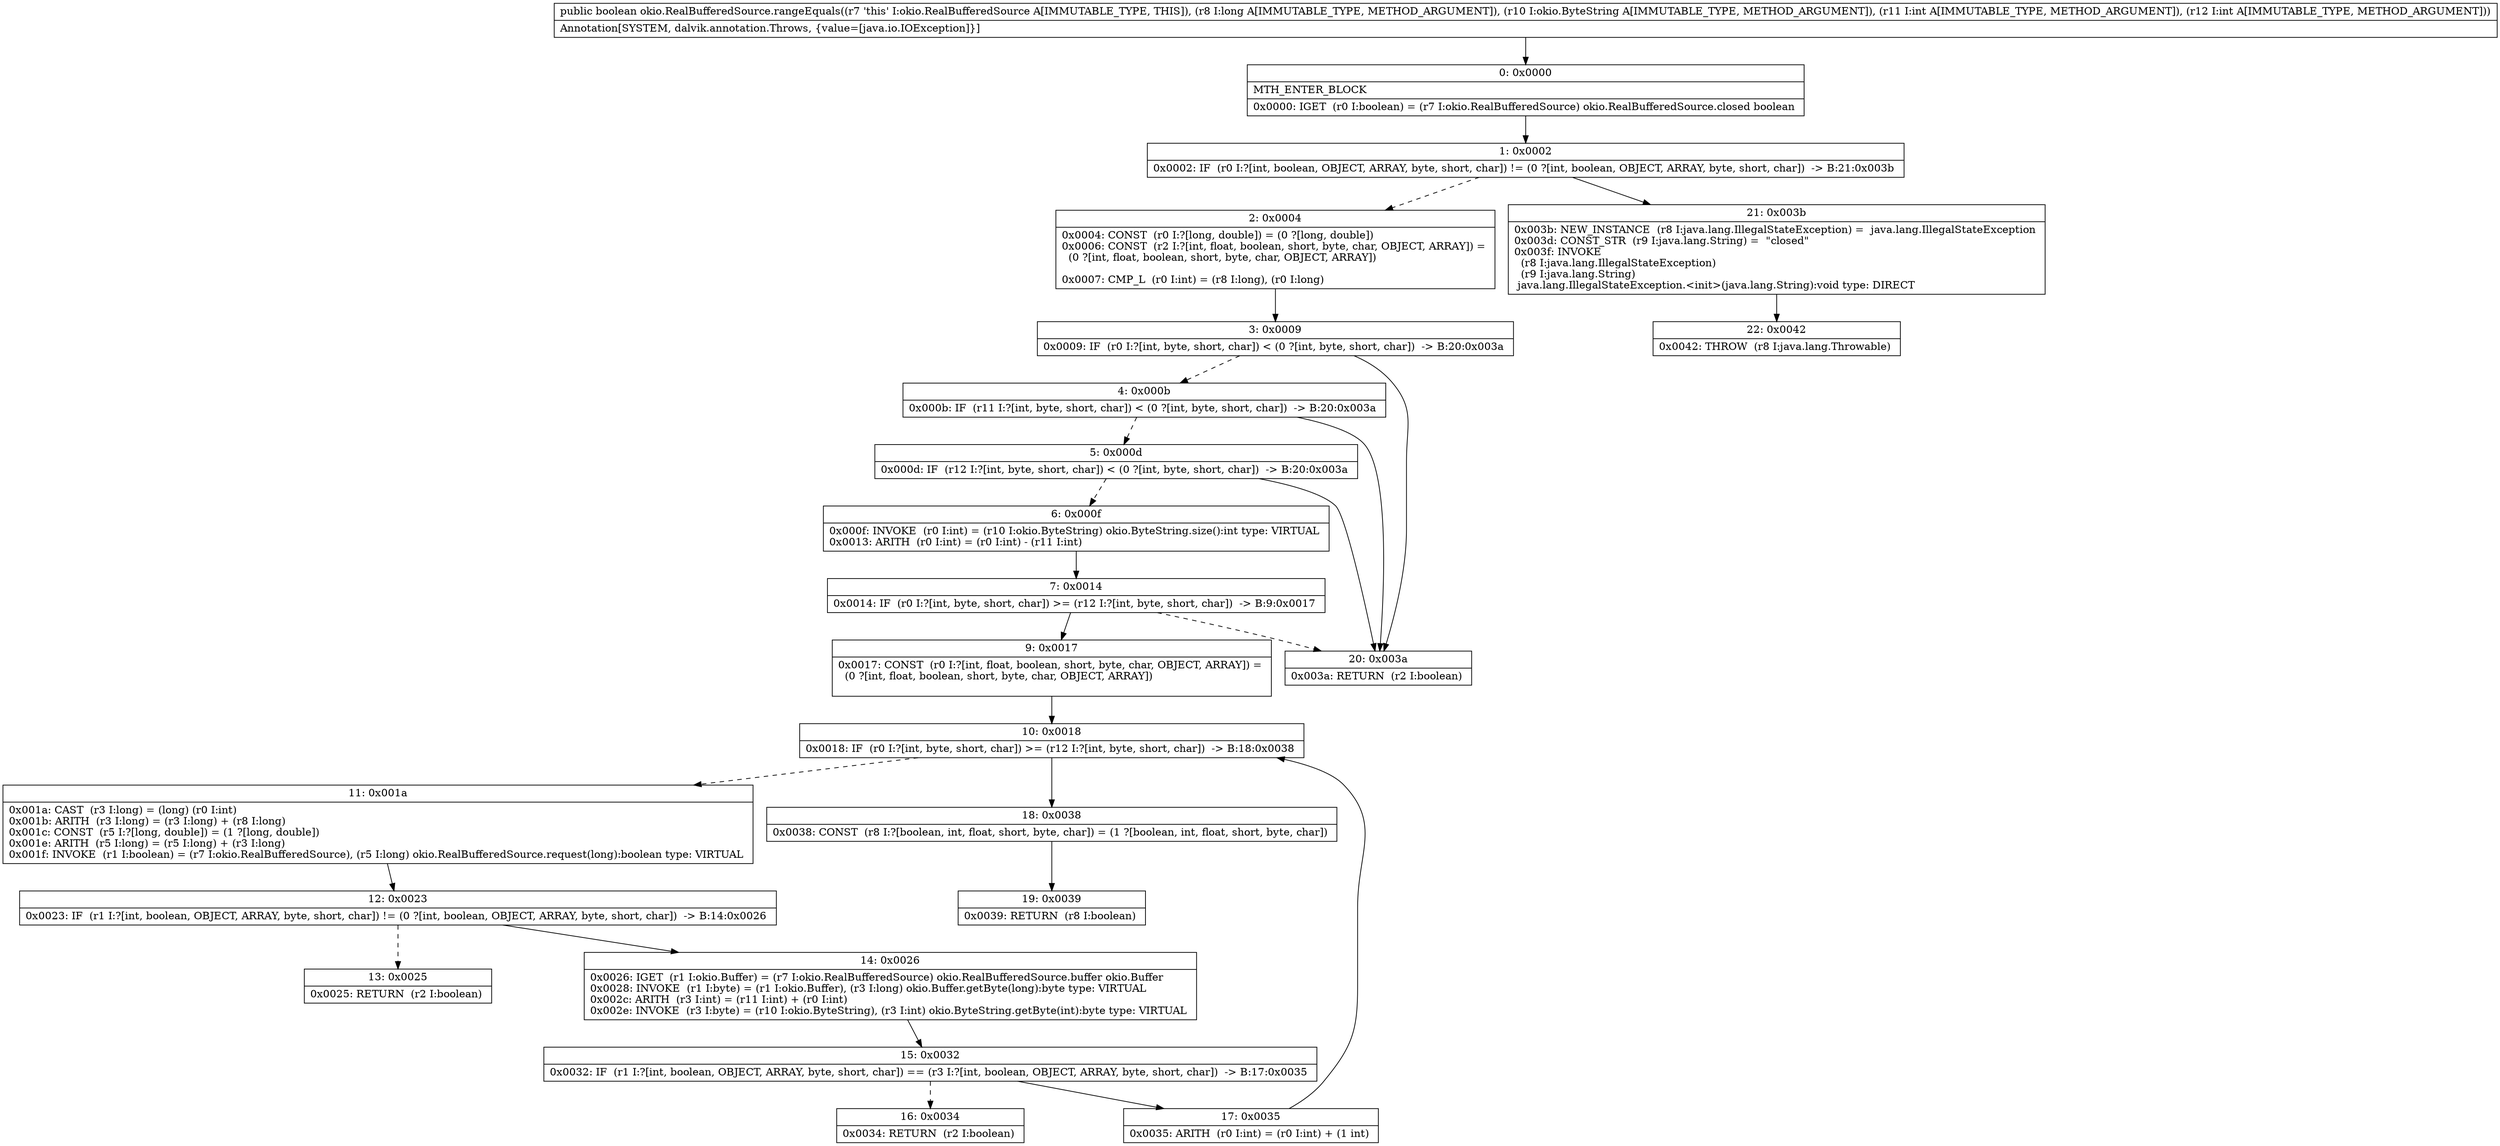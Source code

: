 digraph "CFG forokio.RealBufferedSource.rangeEquals(JLokio\/ByteString;II)Z" {
Node_0 [shape=record,label="{0\:\ 0x0000|MTH_ENTER_BLOCK\l|0x0000: IGET  (r0 I:boolean) = (r7 I:okio.RealBufferedSource) okio.RealBufferedSource.closed boolean \l}"];
Node_1 [shape=record,label="{1\:\ 0x0002|0x0002: IF  (r0 I:?[int, boolean, OBJECT, ARRAY, byte, short, char]) != (0 ?[int, boolean, OBJECT, ARRAY, byte, short, char])  \-\> B:21:0x003b \l}"];
Node_2 [shape=record,label="{2\:\ 0x0004|0x0004: CONST  (r0 I:?[long, double]) = (0 ?[long, double]) \l0x0006: CONST  (r2 I:?[int, float, boolean, short, byte, char, OBJECT, ARRAY]) = \l  (0 ?[int, float, boolean, short, byte, char, OBJECT, ARRAY])\l \l0x0007: CMP_L  (r0 I:int) = (r8 I:long), (r0 I:long) \l}"];
Node_3 [shape=record,label="{3\:\ 0x0009|0x0009: IF  (r0 I:?[int, byte, short, char]) \< (0 ?[int, byte, short, char])  \-\> B:20:0x003a \l}"];
Node_4 [shape=record,label="{4\:\ 0x000b|0x000b: IF  (r11 I:?[int, byte, short, char]) \< (0 ?[int, byte, short, char])  \-\> B:20:0x003a \l}"];
Node_5 [shape=record,label="{5\:\ 0x000d|0x000d: IF  (r12 I:?[int, byte, short, char]) \< (0 ?[int, byte, short, char])  \-\> B:20:0x003a \l}"];
Node_6 [shape=record,label="{6\:\ 0x000f|0x000f: INVOKE  (r0 I:int) = (r10 I:okio.ByteString) okio.ByteString.size():int type: VIRTUAL \l0x0013: ARITH  (r0 I:int) = (r0 I:int) \- (r11 I:int) \l}"];
Node_7 [shape=record,label="{7\:\ 0x0014|0x0014: IF  (r0 I:?[int, byte, short, char]) \>= (r12 I:?[int, byte, short, char])  \-\> B:9:0x0017 \l}"];
Node_9 [shape=record,label="{9\:\ 0x0017|0x0017: CONST  (r0 I:?[int, float, boolean, short, byte, char, OBJECT, ARRAY]) = \l  (0 ?[int, float, boolean, short, byte, char, OBJECT, ARRAY])\l \l}"];
Node_10 [shape=record,label="{10\:\ 0x0018|0x0018: IF  (r0 I:?[int, byte, short, char]) \>= (r12 I:?[int, byte, short, char])  \-\> B:18:0x0038 \l}"];
Node_11 [shape=record,label="{11\:\ 0x001a|0x001a: CAST  (r3 I:long) = (long) (r0 I:int) \l0x001b: ARITH  (r3 I:long) = (r3 I:long) + (r8 I:long) \l0x001c: CONST  (r5 I:?[long, double]) = (1 ?[long, double]) \l0x001e: ARITH  (r5 I:long) = (r5 I:long) + (r3 I:long) \l0x001f: INVOKE  (r1 I:boolean) = (r7 I:okio.RealBufferedSource), (r5 I:long) okio.RealBufferedSource.request(long):boolean type: VIRTUAL \l}"];
Node_12 [shape=record,label="{12\:\ 0x0023|0x0023: IF  (r1 I:?[int, boolean, OBJECT, ARRAY, byte, short, char]) != (0 ?[int, boolean, OBJECT, ARRAY, byte, short, char])  \-\> B:14:0x0026 \l}"];
Node_13 [shape=record,label="{13\:\ 0x0025|0x0025: RETURN  (r2 I:boolean) \l}"];
Node_14 [shape=record,label="{14\:\ 0x0026|0x0026: IGET  (r1 I:okio.Buffer) = (r7 I:okio.RealBufferedSource) okio.RealBufferedSource.buffer okio.Buffer \l0x0028: INVOKE  (r1 I:byte) = (r1 I:okio.Buffer), (r3 I:long) okio.Buffer.getByte(long):byte type: VIRTUAL \l0x002c: ARITH  (r3 I:int) = (r11 I:int) + (r0 I:int) \l0x002e: INVOKE  (r3 I:byte) = (r10 I:okio.ByteString), (r3 I:int) okio.ByteString.getByte(int):byte type: VIRTUAL \l}"];
Node_15 [shape=record,label="{15\:\ 0x0032|0x0032: IF  (r1 I:?[int, boolean, OBJECT, ARRAY, byte, short, char]) == (r3 I:?[int, boolean, OBJECT, ARRAY, byte, short, char])  \-\> B:17:0x0035 \l}"];
Node_16 [shape=record,label="{16\:\ 0x0034|0x0034: RETURN  (r2 I:boolean) \l}"];
Node_17 [shape=record,label="{17\:\ 0x0035|0x0035: ARITH  (r0 I:int) = (r0 I:int) + (1 int) \l}"];
Node_18 [shape=record,label="{18\:\ 0x0038|0x0038: CONST  (r8 I:?[boolean, int, float, short, byte, char]) = (1 ?[boolean, int, float, short, byte, char]) \l}"];
Node_19 [shape=record,label="{19\:\ 0x0039|0x0039: RETURN  (r8 I:boolean) \l}"];
Node_20 [shape=record,label="{20\:\ 0x003a|0x003a: RETURN  (r2 I:boolean) \l}"];
Node_21 [shape=record,label="{21\:\ 0x003b|0x003b: NEW_INSTANCE  (r8 I:java.lang.IllegalStateException) =  java.lang.IllegalStateException \l0x003d: CONST_STR  (r9 I:java.lang.String) =  \"closed\" \l0x003f: INVOKE  \l  (r8 I:java.lang.IllegalStateException)\l  (r9 I:java.lang.String)\l java.lang.IllegalStateException.\<init\>(java.lang.String):void type: DIRECT \l}"];
Node_22 [shape=record,label="{22\:\ 0x0042|0x0042: THROW  (r8 I:java.lang.Throwable) \l}"];
MethodNode[shape=record,label="{public boolean okio.RealBufferedSource.rangeEquals((r7 'this' I:okio.RealBufferedSource A[IMMUTABLE_TYPE, THIS]), (r8 I:long A[IMMUTABLE_TYPE, METHOD_ARGUMENT]), (r10 I:okio.ByteString A[IMMUTABLE_TYPE, METHOD_ARGUMENT]), (r11 I:int A[IMMUTABLE_TYPE, METHOD_ARGUMENT]), (r12 I:int A[IMMUTABLE_TYPE, METHOD_ARGUMENT]))  | Annotation[SYSTEM, dalvik.annotation.Throws, \{value=[java.io.IOException]\}]\l}"];
MethodNode -> Node_0;
Node_0 -> Node_1;
Node_1 -> Node_2[style=dashed];
Node_1 -> Node_21;
Node_2 -> Node_3;
Node_3 -> Node_4[style=dashed];
Node_3 -> Node_20;
Node_4 -> Node_5[style=dashed];
Node_4 -> Node_20;
Node_5 -> Node_6[style=dashed];
Node_5 -> Node_20;
Node_6 -> Node_7;
Node_7 -> Node_9;
Node_7 -> Node_20[style=dashed];
Node_9 -> Node_10;
Node_10 -> Node_11[style=dashed];
Node_10 -> Node_18;
Node_11 -> Node_12;
Node_12 -> Node_13[style=dashed];
Node_12 -> Node_14;
Node_14 -> Node_15;
Node_15 -> Node_16[style=dashed];
Node_15 -> Node_17;
Node_17 -> Node_10;
Node_18 -> Node_19;
Node_21 -> Node_22;
}

